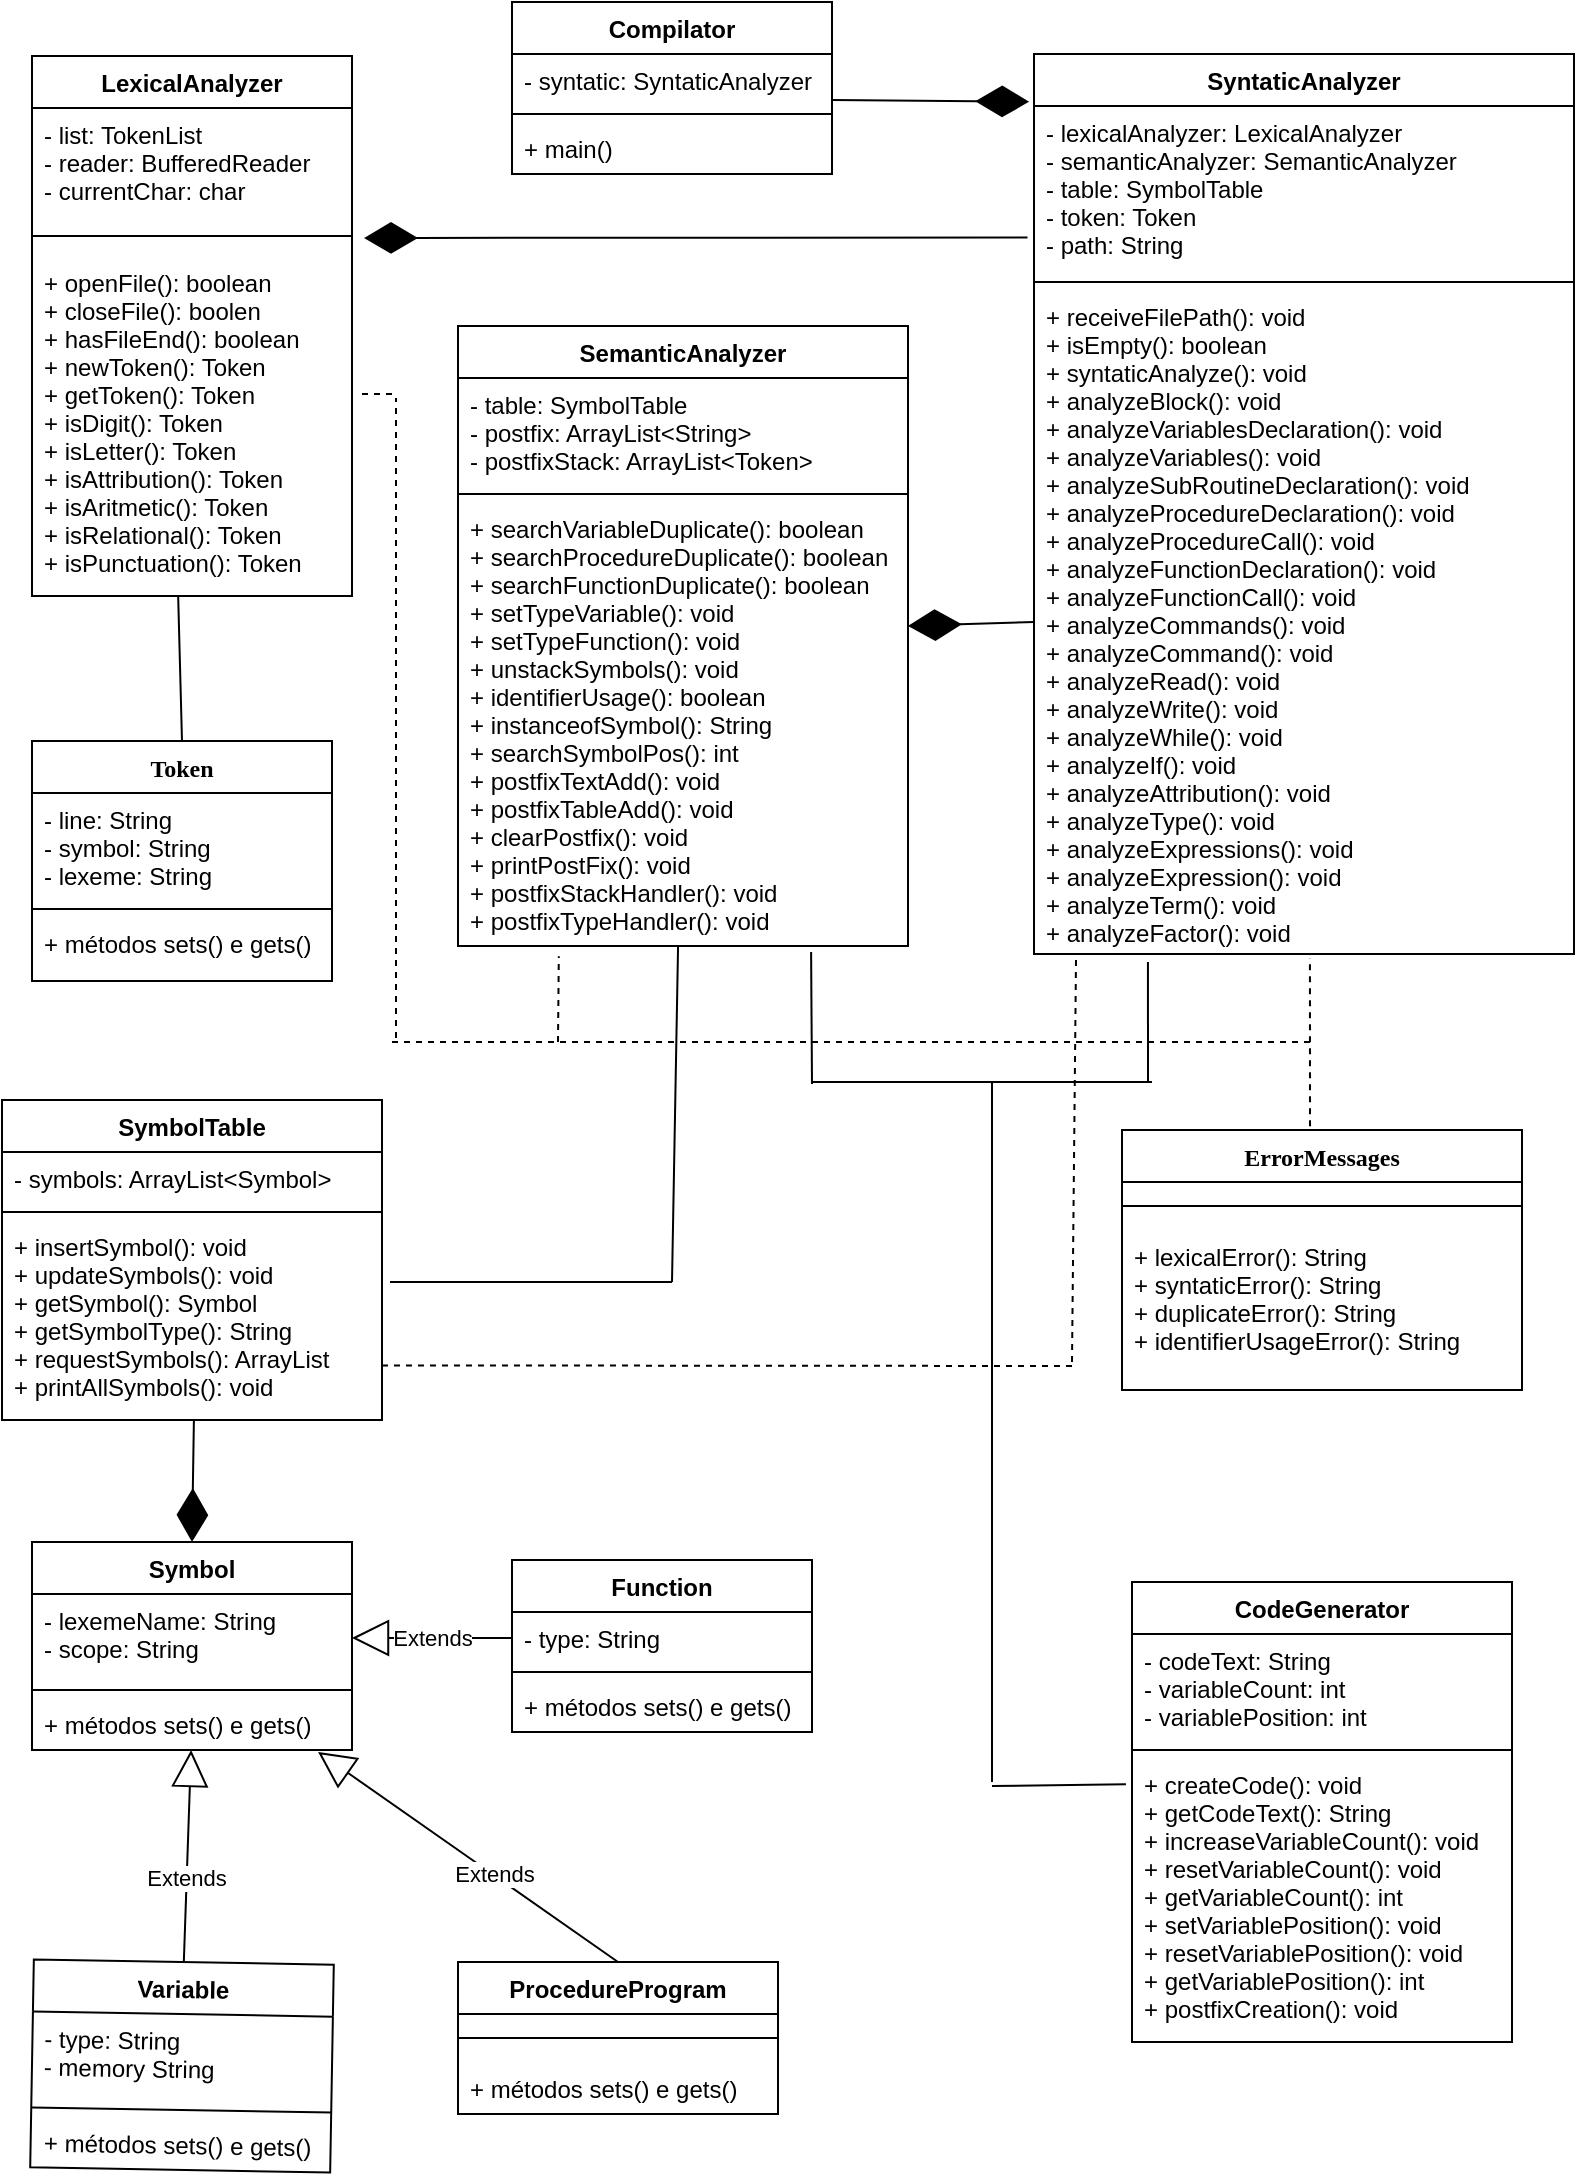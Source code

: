 <mxfile version="12.2.0" type="device" pages="1"><diagram id="2TDwrt6tPFfbkVCvWJ1h" name="Page-1"><mxGraphModel dx="1029" dy="593" grid="1" gridSize="10" guides="1" tooltips="1" connect="1" arrows="1" fold="1" page="1" pageScale="1" pageWidth="827" pageHeight="1169" math="0" shadow="0"><root><mxCell id="0"/><mxCell id="1" parent="0"/><mxCell id="0FzWUgutlJiLsOhfy9-G-1" value="Compilator" style="swimlane;fontStyle=1;align=center;verticalAlign=top;childLayout=stackLayout;horizontal=1;startSize=26;horizontalStack=0;resizeParent=1;resizeParentMax=0;resizeLast=0;collapsible=1;marginBottom=0;" parent="1" vertex="1"><mxGeometry x="280" y="20" width="160" height="86" as="geometry"/></mxCell><mxCell id="0FzWUgutlJiLsOhfy9-G-2" value="- syntatic: SyntaticAnalyzer" style="text;strokeColor=none;fillColor=none;align=left;verticalAlign=top;spacingLeft=4;spacingRight=4;overflow=hidden;rotatable=0;points=[[0,0.5],[1,0.5]];portConstraint=eastwest;" parent="0FzWUgutlJiLsOhfy9-G-1" vertex="1"><mxGeometry y="26" width="160" height="26" as="geometry"/></mxCell><mxCell id="0FzWUgutlJiLsOhfy9-G-3" value="" style="line;strokeWidth=1;fillColor=none;align=left;verticalAlign=middle;spacingTop=-1;spacingLeft=3;spacingRight=3;rotatable=0;labelPosition=right;points=[];portConstraint=eastwest;" parent="0FzWUgutlJiLsOhfy9-G-1" vertex="1"><mxGeometry y="52" width="160" height="8" as="geometry"/></mxCell><mxCell id="0FzWUgutlJiLsOhfy9-G-4" value="+ main()" style="text;strokeColor=none;fillColor=none;align=left;verticalAlign=top;spacingLeft=4;spacingRight=4;overflow=hidden;rotatable=0;points=[[0,0.5],[1,0.5]];portConstraint=eastwest;" parent="0FzWUgutlJiLsOhfy9-G-1" vertex="1"><mxGeometry y="60" width="160" height="26" as="geometry"/></mxCell><mxCell id="0FzWUgutlJiLsOhfy9-G-6" value="SyntaticAnalyzer" style="swimlane;fontStyle=1;align=center;verticalAlign=top;childLayout=stackLayout;horizontal=1;startSize=26;horizontalStack=0;resizeParent=1;resizeParentMax=0;resizeLast=0;collapsible=1;marginBottom=0;" parent="1" vertex="1"><mxGeometry x="541" y="46" width="270" height="450" as="geometry"/></mxCell><mxCell id="0FzWUgutlJiLsOhfy9-G-7" value="- lexicalAnalyzer: LexicalAnalyzer&#10;- semanticAnalyzer: SemanticAnalyzer&#10;- table: SymbolTable&#10;- token: Token&#10;- path: String&#10;" style="text;strokeColor=none;fillColor=none;align=left;verticalAlign=top;spacingLeft=4;spacingRight=4;overflow=hidden;rotatable=0;points=[[0,0.5],[1,0.5]];portConstraint=eastwest;" parent="0FzWUgutlJiLsOhfy9-G-6" vertex="1"><mxGeometry y="26" width="270" height="84" as="geometry"/></mxCell><mxCell id="0FzWUgutlJiLsOhfy9-G-8" value="" style="line;strokeWidth=1;fillColor=none;align=left;verticalAlign=middle;spacingTop=-1;spacingLeft=3;spacingRight=3;rotatable=0;labelPosition=right;points=[];portConstraint=eastwest;" parent="0FzWUgutlJiLsOhfy9-G-6" vertex="1"><mxGeometry y="110" width="270" height="8" as="geometry"/></mxCell><mxCell id="0FzWUgutlJiLsOhfy9-G-9" value="+ receiveFilePath(): void&#10;+ isEmpty(): boolean&#10;+ syntaticAnalyze(): void&#10;+ analyzeBlock(): void&#10;+ analyzeVariablesDeclaration(): void&#10;+ analyzeVariables(): void&#10;+ analyzeSubRoutineDeclaration(): void&#10;+ analyzeProcedureDeclaration(): void&#10;+ analyzeProcedureCall(): void&#10;+ analyzeFunctionDeclaration(): void &#10;+ analyzeFunctionCall(): void &#10;+ analyzeCommands(): void&#10;+ analyzeCommand(): void&#10;+ analyzeRead(): void&#10;+ analyzeWrite(): void&#10;+ analyzeWhile(): void&#10;+ analyzeIf(): void&#10;+ analyzeAttribution(): void&#10;+ analyzeType(): void&#10;+ analyzeExpressions(): void&#10;+ analyzeExpression(): void&#10;+ analyzeTerm(): void&#10;+ analyzeFactor(): void&#10;" style="text;strokeColor=none;fillColor=none;align=left;verticalAlign=top;spacingLeft=4;spacingRight=4;overflow=hidden;rotatable=0;points=[[0,0.5],[1,0.5]];portConstraint=eastwest;" parent="0FzWUgutlJiLsOhfy9-G-6" vertex="1"><mxGeometry y="118" width="270" height="332" as="geometry"/></mxCell><mxCell id="0FzWUgutlJiLsOhfy9-G-10" value="" style="endArrow=diamondThin;endFill=1;endSize=24;html=1;exitX=-0.012;exitY=0.782;exitDx=0;exitDy=0;exitPerimeter=0;" parent="1" source="0FzWUgutlJiLsOhfy9-G-7" edge="1"><mxGeometry width="160" relative="1" as="geometry"><mxPoint x="20" y="66" as="sourcePoint"/><mxPoint x="206" y="138" as="targetPoint"/><Array as="points"/></mxGeometry></mxCell><mxCell id="0FzWUgutlJiLsOhfy9-G-11" value="LexicalAnalyzer" style="swimlane;fontStyle=1;align=center;verticalAlign=top;childLayout=stackLayout;horizontal=1;startSize=26;horizontalStack=0;resizeParent=1;resizeParentMax=0;resizeLast=0;collapsible=1;marginBottom=0;" parent="1" vertex="1"><mxGeometry x="40" y="47" width="160" height="270" as="geometry"/></mxCell><mxCell id="0FzWUgutlJiLsOhfy9-G-12" value="- list: TokenList&#10;- reader: BufferedReader&#10;- currentChar: char" style="text;strokeColor=none;fillColor=none;align=left;verticalAlign=top;spacingLeft=4;spacingRight=4;overflow=hidden;rotatable=0;points=[[0,0.5],[1,0.5]];portConstraint=eastwest;" parent="0FzWUgutlJiLsOhfy9-G-11" vertex="1"><mxGeometry y="26" width="160" height="54" as="geometry"/></mxCell><mxCell id="0FzWUgutlJiLsOhfy9-G-13" value="" style="line;strokeWidth=1;fillColor=none;align=left;verticalAlign=middle;spacingTop=-1;spacingLeft=3;spacingRight=3;rotatable=0;labelPosition=right;points=[];portConstraint=eastwest;" parent="0FzWUgutlJiLsOhfy9-G-11" vertex="1"><mxGeometry y="80" width="160" height="20" as="geometry"/></mxCell><mxCell id="0FzWUgutlJiLsOhfy9-G-14" value="+ openFile(): boolean&#10;+ closeFile(): boolen&#10;+ hasFileEnd(): boolean&#10;+ newToken(): Token&#10;+ getToken(): Token&#10;+ isDigit(): Token&#10;+ isLetter(): Token&#10;+ isAttribution(): Token&#10;+ isAritmetic(): Token&#10;+ isRelational(): Token&#10;+ isPunctuation(): Token" style="text;strokeColor=none;fillColor=none;align=left;verticalAlign=top;spacingLeft=4;spacingRight=4;overflow=hidden;rotatable=0;points=[[0,0.5],[1,0.5]];portConstraint=eastwest;" parent="0FzWUgutlJiLsOhfy9-G-11" vertex="1"><mxGeometry y="100" width="160" height="170" as="geometry"/></mxCell><mxCell id="0FzWUgutlJiLsOhfy9-G-19" value="" style="endArrow=none;html=1;exitX=0.5;exitY=0;exitDx=0;exitDy=0;entryX=0.138;entryY=1;entryDx=0;entryDy=0;entryPerimeter=0;" parent="1" source="0FzWUgutlJiLsOhfy9-G-23" edge="1"><mxGeometry width="50" height="50" relative="1" as="geometry"><mxPoint x="112.04" y="367" as="sourcePoint"/><mxPoint x="113.08" y="317" as="targetPoint"/><Array as="points"/></mxGeometry></mxCell><mxCell id="0FzWUgutlJiLsOhfy9-G-20" value="ErrorMessages" style="swimlane;fontStyle=1;align=center;verticalAlign=top;childLayout=stackLayout;horizontal=1;startSize=26;horizontalStack=0;resizeParent=1;resizeParentMax=0;resizeLast=0;collapsible=1;marginBottom=0;fontFamily=Verdana;" parent="1" vertex="1"><mxGeometry x="585" y="584" width="200" height="130" as="geometry"/></mxCell><mxCell id="0FzWUgutlJiLsOhfy9-G-21" value="" style="line;strokeWidth=1;fillColor=none;align=left;verticalAlign=middle;spacingTop=-1;spacingLeft=3;spacingRight=3;rotatable=0;labelPosition=right;points=[];portConstraint=eastwest;" parent="0FzWUgutlJiLsOhfy9-G-20" vertex="1"><mxGeometry y="26" width="200" height="24" as="geometry"/></mxCell><mxCell id="0FzWUgutlJiLsOhfy9-G-22" value="+ lexicalError(): String&#10;+ syntaticError(): String&#10;+ duplicateError(): String&#10;+ identifierUsageError(): String" style="text;strokeColor=none;fillColor=none;align=left;verticalAlign=top;spacingLeft=4;spacingRight=4;overflow=hidden;rotatable=0;points=[[0,0.5],[1,0.5]];portConstraint=eastwest;" parent="0FzWUgutlJiLsOhfy9-G-20" vertex="1"><mxGeometry y="50" width="200" height="80" as="geometry"/></mxCell><mxCell id="0FzWUgutlJiLsOhfy9-G-23" value="Token" style="swimlane;fontStyle=1;align=center;verticalAlign=top;childLayout=stackLayout;horizontal=1;startSize=26;horizontalStack=0;resizeParent=1;resizeParentMax=0;resizeLast=0;collapsible=1;marginBottom=0;fontFamily=Verdana;" parent="1" vertex="1"><mxGeometry x="40" y="389.5" width="150" height="120" as="geometry"/></mxCell><mxCell id="0FzWUgutlJiLsOhfy9-G-24" value="- line: String&#10;- symbol: String&#10;- lexeme: String" style="text;strokeColor=none;fillColor=none;align=left;verticalAlign=top;spacingLeft=4;spacingRight=4;overflow=hidden;rotatable=0;points=[[0,0.5],[1,0.5]];portConstraint=eastwest;" parent="0FzWUgutlJiLsOhfy9-G-23" vertex="1"><mxGeometry y="26" width="150" height="54" as="geometry"/></mxCell><mxCell id="0FzWUgutlJiLsOhfy9-G-25" value="" style="line;strokeWidth=1;fillColor=none;align=left;verticalAlign=middle;spacingTop=-1;spacingLeft=3;spacingRight=3;rotatable=0;labelPosition=right;points=[];portConstraint=eastwest;" parent="0FzWUgutlJiLsOhfy9-G-23" vertex="1"><mxGeometry y="80" width="150" height="8" as="geometry"/></mxCell><mxCell id="0FzWUgutlJiLsOhfy9-G-26" value="+ métodos sets() e gets()" style="text;strokeColor=none;fillColor=none;align=left;verticalAlign=top;spacingLeft=4;spacingRight=4;overflow=hidden;rotatable=0;points=[[0,0.5],[1,0.5]];portConstraint=eastwest;" parent="0FzWUgutlJiLsOhfy9-G-23" vertex="1"><mxGeometry y="88" width="150" height="32" as="geometry"/></mxCell><mxCell id="0FzWUgutlJiLsOhfy9-G-28" value="SymbolTable" style="swimlane;fontStyle=1;align=center;verticalAlign=top;childLayout=stackLayout;horizontal=1;startSize=26;horizontalStack=0;resizeParent=1;resizeParentMax=0;resizeLast=0;collapsible=1;marginBottom=0;" parent="1" vertex="1"><mxGeometry x="25" y="569" width="190" height="160" as="geometry"/></mxCell><mxCell id="0FzWUgutlJiLsOhfy9-G-29" value="- symbols: ArrayList&lt;Symbol&gt;" style="text;strokeColor=none;fillColor=none;align=left;verticalAlign=top;spacingLeft=4;spacingRight=4;overflow=hidden;rotatable=0;points=[[0,0.5],[1,0.5]];portConstraint=eastwest;" parent="0FzWUgutlJiLsOhfy9-G-28" vertex="1"><mxGeometry y="26" width="190" height="26" as="geometry"/></mxCell><mxCell id="0FzWUgutlJiLsOhfy9-G-30" value="" style="line;strokeWidth=1;fillColor=none;align=left;verticalAlign=middle;spacingTop=-1;spacingLeft=3;spacingRight=3;rotatable=0;labelPosition=right;points=[];portConstraint=eastwest;" parent="0FzWUgutlJiLsOhfy9-G-28" vertex="1"><mxGeometry y="52" width="190" height="8" as="geometry"/></mxCell><mxCell id="0FzWUgutlJiLsOhfy9-G-31" value="+ insertSymbol(): void&#10;+ updateSymbols(): void&#10;+ getSymbol(): Symbol&#10;+ getSymbolType(): String&#10;+ requestSymbols(): ArrayList&#10;+ printAllSymbols(): void" style="text;strokeColor=none;fillColor=none;align=left;verticalAlign=top;spacingLeft=4;spacingRight=4;overflow=hidden;rotatable=0;points=[[0,0.5],[1,0.5]];portConstraint=eastwest;" parent="0FzWUgutlJiLsOhfy9-G-28" vertex="1"><mxGeometry y="60" width="190" height="100" as="geometry"/></mxCell><mxCell id="0FzWUgutlJiLsOhfy9-G-32" value="Symbol" style="swimlane;fontStyle=1;align=center;verticalAlign=top;childLayout=stackLayout;horizontal=1;startSize=26;horizontalStack=0;resizeParent=1;resizeParentMax=0;resizeLast=0;collapsible=1;marginBottom=0;" parent="1" vertex="1"><mxGeometry x="40" y="790" width="160" height="104" as="geometry"/></mxCell><mxCell id="0FzWUgutlJiLsOhfy9-G-33" value="- lexemeName: String&#10;- scope: String" style="text;strokeColor=none;fillColor=none;align=left;verticalAlign=top;spacingLeft=4;spacingRight=4;overflow=hidden;rotatable=0;points=[[0,0.5],[1,0.5]];portConstraint=eastwest;" parent="0FzWUgutlJiLsOhfy9-G-32" vertex="1"><mxGeometry y="26" width="160" height="44" as="geometry"/></mxCell><mxCell id="0FzWUgutlJiLsOhfy9-G-34" value="" style="line;strokeWidth=1;fillColor=none;align=left;verticalAlign=middle;spacingTop=-1;spacingLeft=3;spacingRight=3;rotatable=0;labelPosition=right;points=[];portConstraint=eastwest;" parent="0FzWUgutlJiLsOhfy9-G-32" vertex="1"><mxGeometry y="70" width="160" height="8" as="geometry"/></mxCell><mxCell id="0FzWUgutlJiLsOhfy9-G-35" value="+ métodos sets() e gets()" style="text;strokeColor=none;fillColor=none;align=left;verticalAlign=top;spacingLeft=4;spacingRight=4;overflow=hidden;rotatable=0;points=[[0,0.5],[1,0.5]];portConstraint=eastwest;" parent="0FzWUgutlJiLsOhfy9-G-32" vertex="1"><mxGeometry y="78" width="160" height="26" as="geometry"/></mxCell><mxCell id="0FzWUgutlJiLsOhfy9-G-36" value="" style="endArrow=diamondThin;endFill=1;endSize=24;html=1;exitX=0.505;exitY=1;exitDx=0;exitDy=0;exitPerimeter=0;entryX=0.5;entryY=0;entryDx=0;entryDy=0;" parent="1" source="0FzWUgutlJiLsOhfy9-G-31" target="0FzWUgutlJiLsOhfy9-G-32" edge="1"><mxGeometry width="160" relative="1" as="geometry"><mxPoint x="190" y="786" as="sourcePoint"/><mxPoint x="321" y="440" as="targetPoint"/></mxGeometry></mxCell><mxCell id="0FzWUgutlJiLsOhfy9-G-37" value="Variable" style="swimlane;fontStyle=1;align=center;verticalAlign=top;childLayout=stackLayout;horizontal=1;startSize=26;horizontalStack=0;resizeParent=1;resizeParentMax=0;resizeLast=0;collapsible=1;marginBottom=0;rotation=1;" parent="1" vertex="1"><mxGeometry x="40" y="1000" width="150" height="104" as="geometry"/></mxCell><mxCell id="0FzWUgutlJiLsOhfy9-G-38" value="- type: String&#10;- memory String" style="text;strokeColor=none;fillColor=none;align=left;verticalAlign=top;spacingLeft=4;spacingRight=4;overflow=hidden;rotatable=0;points=[[0,0.5],[1,0.5]];portConstraint=eastwest;rotation=1;" parent="0FzWUgutlJiLsOhfy9-G-37" vertex="1"><mxGeometry y="26" width="150" height="44" as="geometry"/></mxCell><mxCell id="0FzWUgutlJiLsOhfy9-G-39" value="" style="line;strokeWidth=1;fillColor=none;align=left;verticalAlign=middle;spacingTop=-1;spacingLeft=3;spacingRight=3;rotatable=0;labelPosition=right;points=[];portConstraint=eastwest;rotation=1;" parent="0FzWUgutlJiLsOhfy9-G-37" vertex="1"><mxGeometry y="70" width="150" height="8" as="geometry"/></mxCell><mxCell id="0FzWUgutlJiLsOhfy9-G-40" value="+ métodos sets() e gets()" style="text;strokeColor=none;fillColor=none;align=left;verticalAlign=top;spacingLeft=4;spacingRight=4;overflow=hidden;rotatable=0;points=[[0,0.5],[1,0.5]];portConstraint=eastwest;rotation=1;" parent="0FzWUgutlJiLsOhfy9-G-37" vertex="1"><mxGeometry y="78" width="150" height="26" as="geometry"/></mxCell><mxCell id="0FzWUgutlJiLsOhfy9-G-41" value="Extends" style="endArrow=block;endSize=16;endFill=0;html=1;exitX=0.5;exitY=0;exitDx=0;exitDy=0;" parent="1" source="0FzWUgutlJiLsOhfy9-G-37" target="0FzWUgutlJiLsOhfy9-G-35" edge="1"><mxGeometry x="-0.212" y="1" width="160" relative="1" as="geometry"><mxPoint x="510" y="996" as="sourcePoint"/><mxPoint x="670" y="996" as="targetPoint"/><mxPoint x="1" as="offset"/></mxGeometry></mxCell><mxCell id="0FzWUgutlJiLsOhfy9-G-42" value="Extends" style="endArrow=block;endSize=16;endFill=0;html=1;exitX=0.5;exitY=0;exitDx=0;exitDy=0;entryX=0.894;entryY=1.038;entryDx=0;entryDy=0;entryPerimeter=0;" parent="1" source="0FzWUgutlJiLsOhfy9-G-48" target="0FzWUgutlJiLsOhfy9-G-35" edge="1"><mxGeometry x="-0.17" width="160" relative="1" as="geometry"><mxPoint x="410" y="960" as="sourcePoint"/><mxPoint x="770" y="906" as="targetPoint"/><mxPoint as="offset"/></mxGeometry></mxCell><mxCell id="0FzWUgutlJiLsOhfy9-G-43" value="Function" style="swimlane;fontStyle=1;align=center;verticalAlign=top;childLayout=stackLayout;horizontal=1;startSize=26;horizontalStack=0;resizeParent=1;resizeParentMax=0;resizeLast=0;collapsible=1;marginBottom=0;" parent="1" vertex="1"><mxGeometry x="280" y="799" width="150" height="86" as="geometry"/></mxCell><mxCell id="0FzWUgutlJiLsOhfy9-G-44" value="- type: String" style="text;strokeColor=none;fillColor=none;align=left;verticalAlign=top;spacingLeft=4;spacingRight=4;overflow=hidden;rotatable=0;points=[[0,0.5],[1,0.5]];portConstraint=eastwest;" parent="0FzWUgutlJiLsOhfy9-G-43" vertex="1"><mxGeometry y="26" width="150" height="26" as="geometry"/></mxCell><mxCell id="0FzWUgutlJiLsOhfy9-G-45" value="" style="line;strokeWidth=1;fillColor=none;align=left;verticalAlign=middle;spacingTop=-1;spacingLeft=3;spacingRight=3;rotatable=0;labelPosition=right;points=[];portConstraint=eastwest;" parent="0FzWUgutlJiLsOhfy9-G-43" vertex="1"><mxGeometry y="52" width="150" height="8" as="geometry"/></mxCell><mxCell id="0FzWUgutlJiLsOhfy9-G-46" value="+ métodos sets() e gets()" style="text;strokeColor=none;fillColor=none;align=left;verticalAlign=top;spacingLeft=4;spacingRight=4;overflow=hidden;rotatable=0;points=[[0,0.5],[1,0.5]];portConstraint=eastwest;" parent="0FzWUgutlJiLsOhfy9-G-43" vertex="1"><mxGeometry y="60" width="150" height="26" as="geometry"/></mxCell><mxCell id="0FzWUgutlJiLsOhfy9-G-47" value="Extends" style="endArrow=block;endSize=16;endFill=0;html=1;exitX=0;exitY=0.5;exitDx=0;exitDy=0;entryX=1;entryY=0.5;entryDx=0;entryDy=0;" parent="1" source="0FzWUgutlJiLsOhfy9-G-44" target="0FzWUgutlJiLsOhfy9-G-33" edge="1"><mxGeometry width="160" relative="1" as="geometry"><mxPoint x="710" y="876" as="sourcePoint"/><mxPoint x="870" y="876" as="targetPoint"/></mxGeometry></mxCell><mxCell id="0FzWUgutlJiLsOhfy9-G-48" value="ProcedureProgram" style="swimlane;fontStyle=1;align=center;verticalAlign=top;childLayout=stackLayout;horizontal=1;startSize=26;horizontalStack=0;resizeParent=1;resizeParentMax=0;resizeLast=0;collapsible=1;marginBottom=0;" parent="1" vertex="1"><mxGeometry x="253" y="1000" width="160" height="76" as="geometry"/></mxCell><mxCell id="0FzWUgutlJiLsOhfy9-G-49" value="" style="line;strokeWidth=1;fillColor=none;align=left;verticalAlign=middle;spacingTop=-1;spacingLeft=3;spacingRight=3;rotatable=0;labelPosition=right;points=[];portConstraint=eastwest;" parent="0FzWUgutlJiLsOhfy9-G-48" vertex="1"><mxGeometry y="26" width="160" height="24" as="geometry"/></mxCell><mxCell id="0FzWUgutlJiLsOhfy9-G-50" value="+ métodos sets() e gets()" style="text;strokeColor=none;fillColor=none;align=left;verticalAlign=top;spacingLeft=4;spacingRight=4;overflow=hidden;rotatable=0;points=[[0,0.5],[1,0.5]];portConstraint=eastwest;" parent="0FzWUgutlJiLsOhfy9-G-48" vertex="1"><mxGeometry y="50" width="160" height="26" as="geometry"/></mxCell><mxCell id="bY2KCMjDCpmlRSPMAIw--4" value="" style="endArrow=diamondThin;endFill=1;endSize=24;html=1;exitX=1;exitY=0.885;exitDx=0;exitDy=0;exitPerimeter=0;entryX=-0.009;entryY=0.053;entryDx=0;entryDy=0;entryPerimeter=0;" parent="1" source="0FzWUgutlJiLsOhfy9-G-2" target="0FzWUgutlJiLsOhfy9-G-6" edge="1"><mxGeometry width="160" relative="1" as="geometry"><mxPoint x="220" y="160" as="sourcePoint"/><mxPoint x="380" y="160" as="targetPoint"/></mxGeometry></mxCell><mxCell id="bp5Z10m97_66juPQdRst-4" value="SemanticAnalyzer" style="swimlane;fontStyle=1;align=center;verticalAlign=top;childLayout=stackLayout;horizontal=1;startSize=26;horizontalStack=0;resizeParent=1;resizeParentMax=0;resizeLast=0;collapsible=1;marginBottom=0;" parent="1" vertex="1"><mxGeometry x="253" y="182" width="225" height="310" as="geometry"/></mxCell><mxCell id="bp5Z10m97_66juPQdRst-5" value="- table: SymbolTable&#10;- postfix: ArrayList&lt;String&gt;&#10;- postfixStack: ArrayList&lt;Token&gt;" style="text;strokeColor=none;fillColor=none;align=left;verticalAlign=top;spacingLeft=4;spacingRight=4;overflow=hidden;rotatable=0;points=[[0,0.5],[1,0.5]];portConstraint=eastwest;" parent="bp5Z10m97_66juPQdRst-4" vertex="1"><mxGeometry y="26" width="225" height="54" as="geometry"/></mxCell><mxCell id="bp5Z10m97_66juPQdRst-6" value="" style="line;strokeWidth=1;fillColor=none;align=left;verticalAlign=middle;spacingTop=-1;spacingLeft=3;spacingRight=3;rotatable=0;labelPosition=right;points=[];portConstraint=eastwest;" parent="bp5Z10m97_66juPQdRst-4" vertex="1"><mxGeometry y="80" width="225" height="8" as="geometry"/></mxCell><mxCell id="bp5Z10m97_66juPQdRst-7" value="+ searchVariableDuplicate(): boolean&#10;+ searchProcedureDuplicate(): boolean&#10;+ searchFunctionDuplicate(): boolean&#10;+ setTypeVariable(): void&#10;+ setTypeFunction(): void&#10;+ unstackSymbols(): void&#10;+ identifierUsage(): boolean&#10;+ instanceofSymbol(): String&#10;+ searchSymbolPos(): int&#10;+ postfixTextAdd(): void&#10;+ postfixTableAdd(): void&#10;+ clearPostfix(): void&#10;+ printPostFix(): void&#10;+ postfixStackHandler(): void&#10;+ postfixTypeHandler(): void" style="text;strokeColor=none;fillColor=none;align=left;verticalAlign=top;spacingLeft=4;spacingRight=4;overflow=hidden;rotatable=0;points=[[0,0.5],[1,0.5]];portConstraint=eastwest;" parent="bp5Z10m97_66juPQdRst-4" vertex="1"><mxGeometry y="88" width="225" height="222" as="geometry"/></mxCell><mxCell id="bp5Z10m97_66juPQdRst-8" value="" style="endArrow=diamondThin;endFill=1;endSize=24;html=1;exitX=0;exitY=0.5;exitDx=0;exitDy=0;entryX=1;entryY=0.279;entryDx=0;entryDy=0;entryPerimeter=0;" parent="1" source="0FzWUgutlJiLsOhfy9-G-9" target="bp5Z10m97_66juPQdRst-7" edge="1"><mxGeometry width="160" relative="1" as="geometry"><mxPoint x="300" y="480" as="sourcePoint"/><mxPoint x="460" y="480" as="targetPoint"/></mxGeometry></mxCell><mxCell id="bp5Z10m97_66juPQdRst-11" value="" style="endArrow=none;dashed=1;html=1;" parent="1" edge="1"><mxGeometry width="50" height="50" relative="1" as="geometry"><mxPoint x="220" y="540" as="sourcePoint"/><mxPoint x="680" y="540" as="targetPoint"/></mxGeometry></mxCell><mxCell id="bp5Z10m97_66juPQdRst-12" value="" style="endArrow=none;dashed=1;html=1;entryX=0.511;entryY=1.006;entryDx=0;entryDy=0;entryPerimeter=0;exitX=0.47;exitY=-0.014;exitDx=0;exitDy=0;exitPerimeter=0;" parent="1" source="0FzWUgutlJiLsOhfy9-G-20" target="0FzWUgutlJiLsOhfy9-G-9" edge="1"><mxGeometry width="50" height="50" relative="1" as="geometry"><mxPoint x="679" y="570" as="sourcePoint"/><mxPoint x="700" y="520" as="targetPoint"/></mxGeometry></mxCell><mxCell id="bp5Z10m97_66juPQdRst-13" value="" style="endArrow=none;dashed=1;html=1;" parent="1" edge="1"><mxGeometry width="50" height="50" relative="1" as="geometry"><mxPoint x="222" y="538" as="sourcePoint"/><mxPoint x="222" y="218" as="targetPoint"/></mxGeometry></mxCell><mxCell id="bp5Z10m97_66juPQdRst-15" value="" style="endArrow=none;dashed=1;html=1;entryX=1.013;entryY=-0.029;entryDx=0;entryDy=0;entryPerimeter=0;" parent="1" edge="1"><mxGeometry width="50" height="50" relative="1" as="geometry"><mxPoint x="220" y="216" as="sourcePoint"/><mxPoint x="202.08" y="216.07" as="targetPoint"/></mxGeometry></mxCell><mxCell id="bp5Z10m97_66juPQdRst-16" value="" style="endArrow=none;dashed=1;html=1;entryX=0.224;entryY=1.023;entryDx=0;entryDy=0;entryPerimeter=0;" parent="1" target="bp5Z10m97_66juPQdRst-7" edge="1"><mxGeometry width="50" height="50" relative="1" as="geometry"><mxPoint x="303" y="540" as="sourcePoint"/><mxPoint x="330" y="460" as="targetPoint"/></mxGeometry></mxCell><mxCell id="eDORHI8DxQO_FmSlf-rh-6" value="CodeGenerator" style="swimlane;fontStyle=1;align=center;verticalAlign=top;childLayout=stackLayout;horizontal=1;startSize=26;horizontalStack=0;resizeParent=1;resizeParentMax=0;resizeLast=0;collapsible=1;marginBottom=0;" parent="1" vertex="1"><mxGeometry x="590" y="810" width="190" height="230" as="geometry"/></mxCell><mxCell id="eDORHI8DxQO_FmSlf-rh-7" value="- codeText: String&#10;- variableCount: int&#10;- variablePosition: int" style="text;strokeColor=none;fillColor=none;align=left;verticalAlign=top;spacingLeft=4;spacingRight=4;overflow=hidden;rotatable=0;points=[[0,0.5],[1,0.5]];portConstraint=eastwest;" parent="eDORHI8DxQO_FmSlf-rh-6" vertex="1"><mxGeometry y="26" width="190" height="54" as="geometry"/></mxCell><mxCell id="eDORHI8DxQO_FmSlf-rh-8" value="" style="line;strokeWidth=1;fillColor=none;align=left;verticalAlign=middle;spacingTop=-1;spacingLeft=3;spacingRight=3;rotatable=0;labelPosition=right;points=[];portConstraint=eastwest;" parent="eDORHI8DxQO_FmSlf-rh-6" vertex="1"><mxGeometry y="80" width="190" height="8" as="geometry"/></mxCell><mxCell id="eDORHI8DxQO_FmSlf-rh-9" value="+ createCode(): void&#10;+ getCodeText(): String&#10;+ increaseVariableCount(): void&#10;+ resetVariableCount(): void&#10;+ getVariableCount(): int&#10;+ setVariablePosition(): void&#10;+ resetVariablePosition(): void&#10;+ getVariablePosition(): int&#10;+ postfixCreation(): void" style="text;strokeColor=none;fillColor=none;align=left;verticalAlign=top;spacingLeft=4;spacingRight=4;overflow=hidden;rotatable=0;points=[[0,0.5],[1,0.5]];portConstraint=eastwest;" parent="eDORHI8DxQO_FmSlf-rh-6" vertex="1"><mxGeometry y="88" width="190" height="142" as="geometry"/></mxCell><mxCell id="eDORHI8DxQO_FmSlf-rh-10" value="" style="endArrow=none;html=1;" parent="1" edge="1"><mxGeometry width="50" height="50" relative="1" as="geometry"><mxPoint x="520" y="910" as="sourcePoint"/><mxPoint x="520" y="560" as="targetPoint"/></mxGeometry></mxCell><mxCell id="eDORHI8DxQO_FmSlf-rh-11" value="" style="endArrow=none;html=1;entryX=-0.016;entryY=0.092;entryDx=0;entryDy=0;entryPerimeter=0;" parent="1" target="eDORHI8DxQO_FmSlf-rh-9" edge="1"><mxGeometry width="50" height="50" relative="1" as="geometry"><mxPoint x="520" y="912" as="sourcePoint"/><mxPoint x="560" y="940" as="targetPoint"/></mxGeometry></mxCell><mxCell id="eDORHI8DxQO_FmSlf-rh-12" value="" style="endArrow=none;html=1;exitX=0.211;exitY=1.012;exitDx=0;exitDy=0;exitPerimeter=0;" parent="1" source="0FzWUgutlJiLsOhfy9-G-9" edge="1"><mxGeometry width="50" height="50" relative="1" as="geometry"><mxPoint x="580" y="560" as="sourcePoint"/><mxPoint x="598" y="560" as="targetPoint"/></mxGeometry></mxCell><mxCell id="eDORHI8DxQO_FmSlf-rh-13" value="" style="endArrow=none;html=1;" parent="1" edge="1"><mxGeometry width="50" height="50" relative="1" as="geometry"><mxPoint x="430" y="560" as="sourcePoint"/><mxPoint x="600" y="560" as="targetPoint"/></mxGeometry></mxCell><mxCell id="eDORHI8DxQO_FmSlf-rh-14" value="" style="endArrow=none;html=1;entryX=0.758;entryY=1.009;entryDx=0;entryDy=0;entryPerimeter=0;" parent="1" edge="1"><mxGeometry width="50" height="50" relative="1" as="geometry"><mxPoint x="430" y="561" as="sourcePoint"/><mxPoint x="429.55" y="494.998" as="targetPoint"/></mxGeometry></mxCell><mxCell id="tg9wxR7pcSQAwQqJk8UU-1" value="" style="endArrow=none;html=1;" edge="1" parent="1"><mxGeometry width="50" height="50" relative="1" as="geometry"><mxPoint x="219" y="660" as="sourcePoint"/><mxPoint x="360" y="660" as="targetPoint"/></mxGeometry></mxCell><mxCell id="tg9wxR7pcSQAwQqJk8UU-2" value="" style="endArrow=none;html=1;entryX=0.489;entryY=1.002;entryDx=0;entryDy=0;entryPerimeter=0;" edge="1" parent="1" target="bp5Z10m97_66juPQdRst-7"><mxGeometry width="50" height="50" relative="1" as="geometry"><mxPoint x="360" y="660" as="sourcePoint"/><mxPoint x="510" y="690" as="targetPoint"/></mxGeometry></mxCell><mxCell id="tg9wxR7pcSQAwQqJk8UU-3" value="" style="endArrow=none;dashed=1;html=1;exitX=1;exitY=0.727;exitDx=0;exitDy=0;exitPerimeter=0;" edge="1" parent="1" source="0FzWUgutlJiLsOhfy9-G-31"><mxGeometry width="50" height="50" relative="1" as="geometry"><mxPoint x="280" y="760" as="sourcePoint"/><mxPoint x="560" y="702" as="targetPoint"/></mxGeometry></mxCell><mxCell id="tg9wxR7pcSQAwQqJk8UU-4" value="" style="endArrow=none;dashed=1;html=1;" edge="1" parent="1"><mxGeometry width="50" height="50" relative="1" as="geometry"><mxPoint x="560" y="700" as="sourcePoint"/><mxPoint x="562" y="499" as="targetPoint"/></mxGeometry></mxCell></root></mxGraphModel></diagram></mxfile>